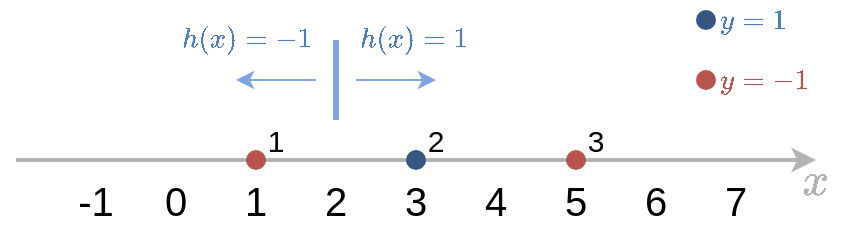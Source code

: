 <mxfile version="14.1.8" type="device"><diagram name="dataset" id="283ns5aw2H7gdUfxR8VE"><mxGraphModel dx="771" dy="466" grid="1" gridSize="10" guides="1" tooltips="1" connect="0" arrows="0" fold="1" page="1" pageScale="1" pageWidth="827" pageHeight="1169" math="1" shadow="0"><root><mxCell id="PXZ91V-GlEDkfSVxfOSR-0"/><mxCell id="PXZ91V-GlEDkfSVxfOSR-1" parent="PXZ91V-GlEDkfSVxfOSR-0"/><mxCell id="PXZ91V-GlEDkfSVxfOSR-4" value="" style="endArrow=classic;html=1;fontFamily=Comic Sans MS;fontSize=30;fontColor=#003366;strokeWidth=2;strokeColor=#B3B3B3;" parent="PXZ91V-GlEDkfSVxfOSR-1" edge="1"><mxGeometry x="240" y="220" width="50" height="50" as="geometry"><mxPoint x="240" y="520" as="sourcePoint"/><mxPoint x="640" y="520" as="targetPoint"/></mxGeometry></mxCell><mxCell id="PXZ91V-GlEDkfSVxfOSR-24" value="" style="ellipse;whiteSpace=wrap;html=1;fontSize=20;fontColor=#000000;strokeColor=none;fillColor=#355681;" parent="PXZ91V-GlEDkfSVxfOSR-1" vertex="1"><mxGeometry x="435" y="515" width="10" height="10" as="geometry"/></mxCell><mxCell id="PXZ91V-GlEDkfSVxfOSR-32" value="" style="ellipse;whiteSpace=wrap;html=1;fontSize=20;fontColor=#000000;strokeColor=none;fillColor=#B85450;" parent="PXZ91V-GlEDkfSVxfOSR-1" vertex="1"><mxGeometry x="515" y="515" width="10" height="10" as="geometry"/></mxCell><mxCell id="PXZ91V-GlEDkfSVxfOSR-39" value="" style="ellipse;whiteSpace=wrap;html=1;fontSize=20;fontColor=#000000;strokeColor=none;fillColor=#B85450;" parent="PXZ91V-GlEDkfSVxfOSR-1" vertex="1"><mxGeometry x="355" y="515" width="10" height="10" as="geometry"/></mxCell><mxCell id="PXZ91V-GlEDkfSVxfOSR-40" value="" style="ellipse;whiteSpace=wrap;html=1;fontSize=20;fontColor=#000000;strokeColor=none;fillColor=#355681;" parent="PXZ91V-GlEDkfSVxfOSR-1" vertex="1"><mxGeometry x="580" y="445" width="10" height="10" as="geometry"/></mxCell><mxCell id="PXZ91V-GlEDkfSVxfOSR-41" value="" style="ellipse;whiteSpace=wrap;html=1;fontSize=20;fontColor=#000000;strokeColor=none;fillColor=#B85450;" parent="PXZ91V-GlEDkfSVxfOSR-1" vertex="1"><mxGeometry x="580" y="475" width="10" height="10" as="geometry"/></mxCell><mxCell id="PXZ91V-GlEDkfSVxfOSR-42" value="\(y=1\)" style="text;html=1;strokeColor=none;fillColor=none;align=left;verticalAlign=middle;whiteSpace=wrap;rounded=0;fontColor=#4E7EBD;fontStyle=0" parent="PXZ91V-GlEDkfSVxfOSR-1" vertex="1"><mxGeometry x="590" y="440" width="50" height="20" as="geometry"/></mxCell><mxCell id="PXZ91V-GlEDkfSVxfOSR-43" value="\(y=-1\)" style="text;html=1;strokeColor=none;fillColor=none;align=left;verticalAlign=middle;whiteSpace=wrap;rounded=0;fontStyle=0;fontColor=#B85450;" parent="PXZ91V-GlEDkfSVxfOSR-1" vertex="1"><mxGeometry x="590" y="470" width="50" height="20" as="geometry"/></mxCell><mxCell id="PXZ91V-GlEDkfSVxfOSR-44" value="\(x\)" style="text;html=1;strokeColor=none;fillColor=none;align=center;verticalAlign=middle;whiteSpace=wrap;rounded=0;fontSize=20;fontColor=#B3B3B3;" parent="PXZ91V-GlEDkfSVxfOSR-1" vertex="1"><mxGeometry x="620" y="510" width="40" height="40" as="geometry"/></mxCell><mxCell id="PXZ91V-GlEDkfSVxfOSR-52" value="1" style="text;html=1;strokeColor=none;fillColor=none;align=center;verticalAlign=middle;whiteSpace=wrap;rounded=0;fontSize=20;" parent="PXZ91V-GlEDkfSVxfOSR-1" vertex="1"><mxGeometry x="340" y="530" width="40" height="20" as="geometry"/></mxCell><mxCell id="PXZ91V-GlEDkfSVxfOSR-54" value="-1" style="text;html=1;strokeColor=none;fillColor=none;align=center;verticalAlign=middle;whiteSpace=wrap;rounded=0;fontSize=20;" parent="PXZ91V-GlEDkfSVxfOSR-1" vertex="1"><mxGeometry x="260" y="530" width="40" height="20" as="geometry"/></mxCell><mxCell id="PXZ91V-GlEDkfSVxfOSR-55" value="3" style="text;html=1;strokeColor=none;fillColor=none;align=center;verticalAlign=middle;whiteSpace=wrap;rounded=0;fontSize=20;" parent="PXZ91V-GlEDkfSVxfOSR-1" vertex="1"><mxGeometry x="420" y="530" width="40" height="20" as="geometry"/></mxCell><mxCell id="PXZ91V-GlEDkfSVxfOSR-57" value="5" style="text;html=1;strokeColor=none;fillColor=none;align=center;verticalAlign=middle;whiteSpace=wrap;rounded=0;fontSize=20;" parent="PXZ91V-GlEDkfSVxfOSR-1" vertex="1"><mxGeometry x="500" y="530" width="40" height="20" as="geometry"/></mxCell><mxCell id="PXZ91V-GlEDkfSVxfOSR-58" value="7" style="text;html=1;strokeColor=none;fillColor=none;align=center;verticalAlign=middle;whiteSpace=wrap;rounded=0;fontSize=20;" parent="PXZ91V-GlEDkfSVxfOSR-1" vertex="1"><mxGeometry x="580" y="530" width="40" height="20" as="geometry"/></mxCell><mxCell id="UefHHKOyIYwNxj0_NxGA-3" value="1" style="text;html=1;strokeColor=none;fillColor=none;align=center;verticalAlign=middle;whiteSpace=wrap;rounded=0;fontSize=15;" parent="PXZ91V-GlEDkfSVxfOSR-1" vertex="1"><mxGeometry x="360" y="500" width="20" height="20" as="geometry"/></mxCell><mxCell id="UefHHKOyIYwNxj0_NxGA-4" value="2" style="text;html=1;strokeColor=none;fillColor=none;align=center;verticalAlign=middle;whiteSpace=wrap;rounded=0;fontSize=15;" parent="PXZ91V-GlEDkfSVxfOSR-1" vertex="1"><mxGeometry x="440" y="500" width="20" height="20" as="geometry"/></mxCell><mxCell id="UefHHKOyIYwNxj0_NxGA-5" value="3" style="text;html=1;strokeColor=none;fillColor=none;align=center;verticalAlign=middle;whiteSpace=wrap;rounded=0;fontSize=15;" parent="PXZ91V-GlEDkfSVxfOSR-1" vertex="1"><mxGeometry x="520" y="500" width="20" height="20" as="geometry"/></mxCell><mxCell id="hTgSoaYwzMmxKfB04xZi-0" value="2" style="text;html=1;strokeColor=none;fillColor=none;align=center;verticalAlign=middle;whiteSpace=wrap;rounded=0;fontSize=20;" parent="PXZ91V-GlEDkfSVxfOSR-1" vertex="1"><mxGeometry x="380" y="530" width="40" height="20" as="geometry"/></mxCell><mxCell id="hTgSoaYwzMmxKfB04xZi-1" value="4" style="text;html=1;strokeColor=none;fillColor=none;align=center;verticalAlign=middle;whiteSpace=wrap;rounded=0;fontSize=20;" parent="PXZ91V-GlEDkfSVxfOSR-1" vertex="1"><mxGeometry x="460" y="530" width="40" height="20" as="geometry"/></mxCell><mxCell id="hTgSoaYwzMmxKfB04xZi-2" value="6" style="text;html=1;strokeColor=none;fillColor=none;align=center;verticalAlign=middle;whiteSpace=wrap;rounded=0;fontSize=20;" parent="PXZ91V-GlEDkfSVxfOSR-1" vertex="1"><mxGeometry x="540" y="530" width="40" height="20" as="geometry"/></mxCell><mxCell id="hTgSoaYwzMmxKfB04xZi-3" value="0" style="text;html=1;strokeColor=none;fillColor=none;align=center;verticalAlign=middle;whiteSpace=wrap;rounded=0;fontSize=20;" parent="PXZ91V-GlEDkfSVxfOSR-1" vertex="1"><mxGeometry x="300" y="530" width="40" height="20" as="geometry"/></mxCell><mxCell id="YXSDaU_Lx5h2fkeVt1jo-0" value="" style="endArrow=none;html=1;strokeWidth=3;strokeColor=#7EA6E0;" edge="1" parent="PXZ91V-GlEDkfSVxfOSR-1"><mxGeometry width="50" height="50" relative="1" as="geometry"><mxPoint x="400" y="500" as="sourcePoint"/><mxPoint x="400" y="460" as="targetPoint"/></mxGeometry></mxCell><mxCell id="YXSDaU_Lx5h2fkeVt1jo-1" value="" style="endArrow=classic;html=1;strokeColor=#7EA6E0;" edge="1" parent="PXZ91V-GlEDkfSVxfOSR-1"><mxGeometry width="50" height="50" relative="1" as="geometry"><mxPoint x="410" y="480" as="sourcePoint"/><mxPoint x="450" y="480" as="targetPoint"/></mxGeometry></mxCell><mxCell id="YXSDaU_Lx5h2fkeVt1jo-2" value="" style="endArrow=classic;html=1;strokeColor=#7EA6E0;" edge="1" parent="PXZ91V-GlEDkfSVxfOSR-1"><mxGeometry width="50" height="50" relative="1" as="geometry"><mxPoint x="390" y="480" as="sourcePoint"/><mxPoint x="350" y="480" as="targetPoint"/></mxGeometry></mxCell><mxCell id="YXSDaU_Lx5h2fkeVt1jo-3" value="\(h(x)=1\)" style="text;html=1;strokeColor=none;fillColor=none;align=left;verticalAlign=middle;whiteSpace=wrap;rounded=0;fontColor=#4E7EBD;fontStyle=0" vertex="1" parent="PXZ91V-GlEDkfSVxfOSR-1"><mxGeometry x="410" y="450" width="80" height="20" as="geometry"/></mxCell><mxCell id="YXSDaU_Lx5h2fkeVt1jo-4" value="\(h(x)=-1\)" style="text;html=1;strokeColor=none;fillColor=none;align=right;verticalAlign=middle;whiteSpace=wrap;rounded=0;fontColor=#4E7EBD;fontStyle=0" vertex="1" parent="PXZ91V-GlEDkfSVxfOSR-1"><mxGeometry x="310" y="450" width="80" height="20" as="geometry"/></mxCell></root></mxGraphModel></diagram></mxfile>